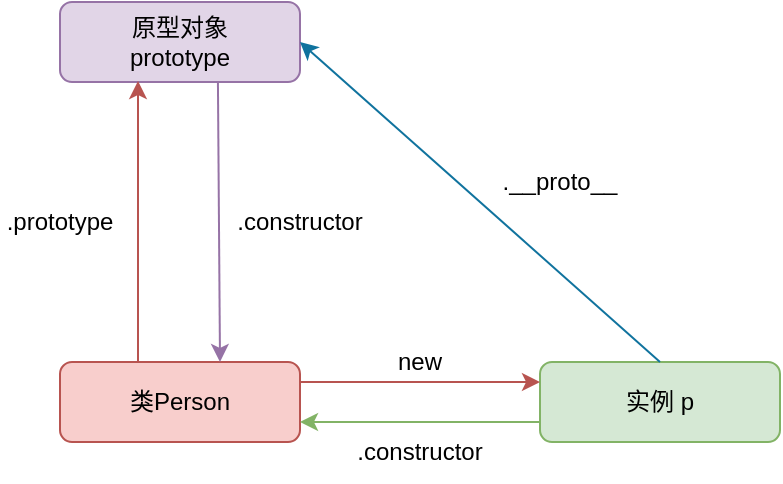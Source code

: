 <mxfile version="20.8.16" type="device"><diagram id="Ed7ZIexu5s1mp6d3kqyb" name="Page-1"><mxGraphModel dx="954" dy="593" grid="1" gridSize="10" guides="1" tooltips="1" connect="1" arrows="1" fold="1" page="1" pageScale="1" pageWidth="827" pageHeight="1169" math="0" shadow="0"><root><mxCell id="0"/><mxCell id="1" parent="0"/><mxCell id="iTlgRpWv4HO870X7oeb4-7" value=".__proto__" style="text;html=1;strokeColor=none;fillColor=none;align=center;verticalAlign=middle;whiteSpace=wrap;rounded=0;" parent="1" vertex="1"><mxGeometry x="500" y="140" width="60" height="20" as="geometry"/></mxCell><mxCell id="iTlgRpWv4HO870X7oeb4-8" value=".constructor" style="text;html=1;strokeColor=none;fillColor=none;align=center;verticalAlign=middle;whiteSpace=wrap;rounded=0;" parent="1" vertex="1"><mxGeometry x="370" y="160" width="60" height="20" as="geometry"/></mxCell><mxCell id="iTlgRpWv4HO870X7oeb4-19" value=".prototype" style="text;html=1;strokeColor=none;fillColor=none;align=center;verticalAlign=middle;whiteSpace=wrap;rounded=0;" parent="1" vertex="1"><mxGeometry x="250" y="160" width="60" height="20" as="geometry"/></mxCell><mxCell id="iTlgRpWv4HO870X7oeb4-21" value="类Person" style="rounded=1;whiteSpace=wrap;html=1;fillColor=#f8cecc;strokeColor=#b85450;" parent="1" vertex="1"><mxGeometry x="280" y="240" width="120" height="40" as="geometry"/></mxCell><mxCell id="iTlgRpWv4HO870X7oeb4-22" value="实例 p" style="rounded=1;whiteSpace=wrap;html=1;fillColor=#d5e8d4;strokeColor=#82b366;" parent="1" vertex="1"><mxGeometry x="520" y="240" width="120" height="40" as="geometry"/></mxCell><mxCell id="iTlgRpWv4HO870X7oeb4-23" value="原型对象&lt;br&gt;prototype" style="rounded=1;whiteSpace=wrap;html=1;fillColor=#e1d5e7;strokeColor=#9673a6;" parent="1" vertex="1"><mxGeometry x="280" y="60" width="120" height="40" as="geometry"/></mxCell><mxCell id="iTlgRpWv4HO870X7oeb4-25" value="" style="endArrow=classic;html=1;exitX=0.5;exitY=0;exitDx=0;exitDy=0;entryX=1;entryY=0.5;entryDx=0;entryDy=0;fillColor=#b1ddf0;strokeColor=#10739e;" parent="1" source="iTlgRpWv4HO870X7oeb4-22" target="iTlgRpWv4HO870X7oeb4-23" edge="1"><mxGeometry width="50" height="50" relative="1" as="geometry"><mxPoint x="590" y="390" as="sourcePoint"/><mxPoint x="590" y="220" as="targetPoint"/></mxGeometry></mxCell><mxCell id="iTlgRpWv4HO870X7oeb4-27" value="" style="endArrow=classic;html=1;exitX=0.325;exitY=-0.012;exitDx=0;exitDy=0;entryX=0.325;entryY=0.988;entryDx=0;entryDy=0;fillColor=#f8cecc;strokeColor=#b85450;exitPerimeter=0;entryPerimeter=0;" parent="1" source="iTlgRpWv4HO870X7oeb4-21" target="iTlgRpWv4HO870X7oeb4-23" edge="1"><mxGeometry width="50" height="50" relative="1" as="geometry"><mxPoint x="460" y="170" as="sourcePoint"/><mxPoint x="510" y="120" as="targetPoint"/></mxGeometry></mxCell><mxCell id="iTlgRpWv4HO870X7oeb4-29" value="new" style="text;html=1;strokeColor=none;fillColor=none;align=center;verticalAlign=middle;whiteSpace=wrap;rounded=0;" parent="1" vertex="1"><mxGeometry x="440" y="230" width="40" height="20" as="geometry"/></mxCell><mxCell id="cE04QJzlrV_8oIgy1_4r-1" value="" style="endArrow=classic;html=1;rounded=0;exitX=1;exitY=0.25;exitDx=0;exitDy=0;entryX=0;entryY=0.25;entryDx=0;entryDy=0;fillColor=#f8cecc;strokeColor=#b85450;" parent="1" source="iTlgRpWv4HO870X7oeb4-21" target="iTlgRpWv4HO870X7oeb4-22" edge="1"><mxGeometry width="50" height="50" relative="1" as="geometry"><mxPoint x="700" y="440" as="sourcePoint"/><mxPoint x="750" y="390" as="targetPoint"/></mxGeometry></mxCell><mxCell id="cE04QJzlrV_8oIgy1_4r-2" value="" style="endArrow=classic;html=1;rounded=0;entryX=1;entryY=0.75;entryDx=0;entryDy=0;exitX=0;exitY=0.75;exitDx=0;exitDy=0;fillColor=#d5e8d4;strokeColor=#82b366;" parent="1" source="iTlgRpWv4HO870X7oeb4-22" target="iTlgRpWv4HO870X7oeb4-21" edge="1"><mxGeometry width="50" height="50" relative="1" as="geometry"><mxPoint x="410" y="410" as="sourcePoint"/><mxPoint x="430" y="300" as="targetPoint"/></mxGeometry></mxCell><mxCell id="cE04QJzlrV_8oIgy1_4r-3" value=".constructor" style="text;html=1;strokeColor=none;fillColor=none;align=center;verticalAlign=middle;whiteSpace=wrap;rounded=0;" parent="1" vertex="1"><mxGeometry x="430" y="270" width="60" height="30" as="geometry"/></mxCell><mxCell id="cE04QJzlrV_8oIgy1_4r-4" value="" style="endArrow=classic;html=1;rounded=0;exitX=0.658;exitY=0.988;exitDx=0;exitDy=0;fillColor=#e1d5e7;strokeColor=#9673a6;exitPerimeter=0;" parent="1" source="iTlgRpWv4HO870X7oeb4-23" edge="1"><mxGeometry width="50" height="50" relative="1" as="geometry"><mxPoint x="330" y="190" as="sourcePoint"/><mxPoint x="360" y="240" as="targetPoint"/></mxGeometry></mxCell></root></mxGraphModel></diagram></mxfile>